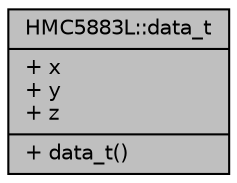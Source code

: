 digraph "HMC5883L::data_t"
{
  edge [fontname="Helvetica",fontsize="10",labelfontname="Helvetica",labelfontsize="10"];
  node [fontname="Helvetica",fontsize="10",shape=record];
  Node1 [label="{HMC5883L::data_t\n|+ x\l+ y\l+ z\l|+ data_t()\l}",height=0.2,width=0.4,color="black", fillcolor="grey75", style="filled", fontcolor="black"];
}
